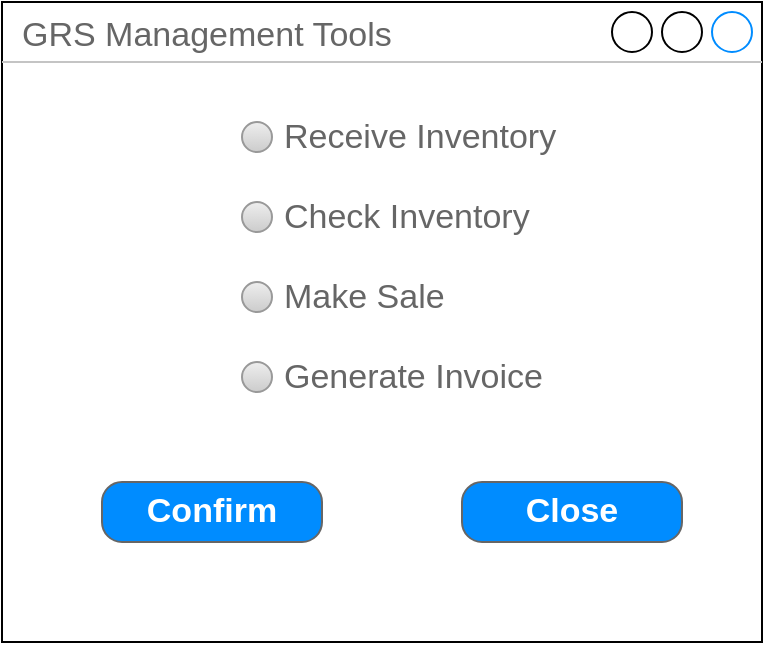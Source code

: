 <mxfile version="20.8.10" type="device" pages="6"><diagram name="Home Screen" id="MiWEjFYJr3pqHURUvidS"><mxGraphModel dx="794" dy="519" grid="1" gridSize="10" guides="1" tooltips="1" connect="1" arrows="1" fold="1" page="1" pageScale="1" pageWidth="850" pageHeight="1100" math="0" shadow="0"><root><mxCell id="0"/><mxCell id="1" parent="0"/><mxCell id="nT2KGdZAh8nCApTr2G0B-1" value="GRS Management Tools" style="strokeWidth=1;shadow=0;dashed=0;align=center;html=1;shape=mxgraph.mockup.containers.window;align=left;verticalAlign=top;spacingLeft=8;strokeColor2=#008cff;strokeColor3=#c4c4c4;fontColor=#666666;mainText=;fontSize=17;labelBackgroundColor=none;" vertex="1" parent="1"><mxGeometry x="140" y="150" width="380" height="320" as="geometry"/></mxCell><mxCell id="nT2KGdZAh8nCApTr2G0B-2" value="Make Sale" style="shape=ellipse;fillColor=#eeeeee;strokeColor=#999999;gradientColor=#cccccc;html=1;align=left;spacingLeft=4;fontSize=17;fontColor=#666666;labelPosition=right;shadow=0;" vertex="1" parent="1"><mxGeometry x="260" y="290" width="15" height="15" as="geometry"/></mxCell><mxCell id="nT2KGdZAh8nCApTr2G0B-4" value="Receive Inventory" style="shape=ellipse;fillColor=#eeeeee;strokeColor=#999999;gradientColor=#cccccc;html=1;align=left;spacingLeft=4;fontSize=17;fontColor=#666666;labelPosition=right;shadow=0;" vertex="1" parent="1"><mxGeometry x="260" y="210" width="15" height="15" as="geometry"/></mxCell><mxCell id="nT2KGdZAh8nCApTr2G0B-7" value="Confirm" style="strokeWidth=1;shadow=0;dashed=0;align=center;html=1;shape=mxgraph.mockup.buttons.button;strokeColor=#666666;fontColor=#ffffff;mainText=;buttonStyle=round;fontSize=17;fontStyle=1;fillColor=#008cff;whiteSpace=wrap;" vertex="1" parent="1"><mxGeometry x="190" y="390" width="110" height="30" as="geometry"/></mxCell><mxCell id="nT2KGdZAh8nCApTr2G0B-8" value="Close" style="strokeWidth=1;shadow=0;dashed=0;align=center;html=1;shape=mxgraph.mockup.buttons.button;strokeColor=#666666;fontColor=#ffffff;mainText=;buttonStyle=round;fontSize=17;fontStyle=1;fillColor=#008cff;whiteSpace=wrap;" vertex="1" parent="1"><mxGeometry x="370" y="390" width="110" height="30" as="geometry"/></mxCell><mxCell id="d3V_6Y823SFK3kWMPxw2-1" value="Check Inventory" style="shape=ellipse;fillColor=#eeeeee;strokeColor=#999999;gradientColor=#cccccc;html=1;align=left;spacingLeft=4;fontSize=17;fontColor=#666666;labelPosition=right;shadow=0;" vertex="1" parent="1"><mxGeometry x="260" y="250" width="15" height="15" as="geometry"/></mxCell><mxCell id="d3V_6Y823SFK3kWMPxw2-2" value="Generate Invoice" style="shape=ellipse;fillColor=#eeeeee;strokeColor=#999999;gradientColor=#cccccc;html=1;align=left;spacingLeft=4;fontSize=17;fontColor=#666666;labelPosition=right;shadow=0;" vertex="1" parent="1"><mxGeometry x="260" y="330" width="15" height="15" as="geometry"/></mxCell></root></mxGraphModel></diagram><diagram id="9E4KWjwXnD2KUMWaACeO" name="Make Sale"><mxGraphModel dx="954" dy="698" grid="1" gridSize="10" guides="1" tooltips="1" connect="1" arrows="1" fold="1" page="1" pageScale="1" pageWidth="850" pageHeight="1100" math="0" shadow="0"><root><mxCell id="0"/><mxCell id="1" parent="0"/><mxCell id="Bp8ndtYmT5w1mCMN306c-1" value="GRS Management Tools" style="strokeWidth=1;shadow=0;dashed=0;align=center;html=1;shape=mxgraph.mockup.containers.window;align=left;verticalAlign=top;spacingLeft=8;strokeColor2=#008cff;strokeColor3=#c4c4c4;fontColor=#666666;mainText=;fontSize=17;labelBackgroundColor=none;" vertex="1" parent="1"><mxGeometry x="140" y="150" width="380" height="320" as="geometry"/></mxCell><mxCell id="Bp8ndtYmT5w1mCMN306c-2" value="&lt;p style=&quot;line-height: 0%;&quot;&gt;1&lt;br&gt;&lt;/p&gt;" style="strokeWidth=1;shadow=0;dashed=0;align=center;html=1;shape=mxgraph.mockup.forms.spinner;strokeColor=#999999;spinLayout=right;spinStyle=normal;adjStyle=triangle;fillColor=#aaddff;fontSize=17;fontColor=#666666;mainText=;html=1;overflow=fill;" vertex="1" parent="1"><mxGeometry x="390" y="290" width="80" height="30" as="geometry"/></mxCell><mxCell id="Bp8ndtYmT5w1mCMN306c-3" value="" style="strokeWidth=1;shadow=0;dashed=0;align=center;html=1;shape=mxgraph.mockup.text.textBox;fontColor=#666666;align=left;fontSize=17;spacingLeft=4;spacingTop=-3;strokeColor=#666666;mainText=" vertex="1" parent="1"><mxGeometry x="180" y="290" width="150" height="30" as="geometry"/></mxCell><mxCell id="_60VzrPBS6EIaQmugwnG-1" value="Item Number" style="text;html=1;strokeColor=none;fillColor=none;align=center;verticalAlign=middle;whiteSpace=wrap;rounded=0;fontSize=17;" vertex="1" parent="1"><mxGeometry x="180" y="260" width="150" height="30" as="geometry"/></mxCell><mxCell id="_60VzrPBS6EIaQmugwnG-2" value="Quantity" style="text;html=1;strokeColor=none;fillColor=none;align=center;verticalAlign=middle;whiteSpace=wrap;rounded=0;fontSize=17;" vertex="1" parent="1"><mxGeometry x="390" y="260" width="80" height="30" as="geometry"/></mxCell><mxCell id="_60VzrPBS6EIaQmugwnG-3" value="Sell" style="strokeWidth=1;shadow=0;dashed=0;align=center;html=1;shape=mxgraph.mockup.buttons.button;strokeColor=#666666;fontColor=#ffffff;mainText=;buttonStyle=round;fontSize=17;fontStyle=1;fillColor=#008cff;whiteSpace=wrap;" vertex="1" parent="1"><mxGeometry x="200" y="390" width="110" height="40" as="geometry"/></mxCell><mxCell id="_60VzrPBS6EIaQmugwnG-4" value="Cancel" style="strokeWidth=1;shadow=0;dashed=0;align=center;html=1;shape=mxgraph.mockup.buttons.button;strokeColor=#666666;fontColor=#ffffff;mainText=;buttonStyle=round;fontSize=17;fontStyle=1;fillColor=#008cff;whiteSpace=wrap;" vertex="1" parent="1"><mxGeometry x="360" y="390" width="110" height="40" as="geometry"/></mxCell><mxCell id="_v-C4OzMBepm59vROIFM-1" value="Make Sale" style="text;html=1;strokeColor=none;fillColor=none;align=center;verticalAlign=middle;whiteSpace=wrap;rounded=0;fontSize=17;fontStyle=1" vertex="1" parent="1"><mxGeometry x="255" y="210" width="150" height="30" as="geometry"/></mxCell><mxCell id="E88FxbpbNe6myARhYZeH-1" value="Home" style="strokeWidth=1;shadow=0;dashed=0;align=center;html=1;shape=mxgraph.mockup.buttons.button;strokeColor=#666666;fontColor=#ffffff;mainText=;buttonStyle=round;fontSize=17;fontStyle=1;fillColor=#008cff;whiteSpace=wrap;" vertex="1" parent="1"><mxGeometry x="150" y="190" width="60" height="40" as="geometry"/></mxCell></root></mxGraphModel></diagram><diagram id="ti9tkwXJmVSBA1AT5mID" name="Receive Inventory"><mxGraphModel dx="954" dy="698" grid="1" gridSize="10" guides="1" tooltips="1" connect="1" arrows="1" fold="1" page="1" pageScale="1" pageWidth="850" pageHeight="1100" math="0" shadow="0"><root><mxCell id="0"/><mxCell id="1" parent="0"/><mxCell id="6OuMGi_QYgPmPE7GZ1R0-1" value="GRS Management Tools" style="strokeWidth=1;shadow=0;dashed=0;align=center;html=1;shape=mxgraph.mockup.containers.window;align=left;verticalAlign=top;spacingLeft=8;strokeColor2=#008cff;strokeColor3=#c4c4c4;fontColor=#666666;mainText=;fontSize=17;labelBackgroundColor=none;" vertex="1" parent="1"><mxGeometry x="140" y="150" width="380" height="320" as="geometry"/></mxCell><mxCell id="6OuMGi_QYgPmPE7GZ1R0-2" value="&lt;p style=&quot;line-height: 0%;&quot;&gt;1&lt;br&gt;&lt;/p&gt;" style="strokeWidth=1;shadow=0;dashed=0;align=center;html=1;shape=mxgraph.mockup.forms.spinner;strokeColor=#999999;spinLayout=right;spinStyle=normal;adjStyle=triangle;fillColor=#aaddff;fontSize=17;fontColor=#666666;mainText=;html=1;overflow=fill;" vertex="1" parent="1"><mxGeometry x="390" y="290" width="80" height="30" as="geometry"/></mxCell><mxCell id="6OuMGi_QYgPmPE7GZ1R0-3" value="" style="strokeWidth=1;shadow=0;dashed=0;align=center;html=1;shape=mxgraph.mockup.text.textBox;fontColor=#666666;align=left;fontSize=17;spacingLeft=4;spacingTop=-3;strokeColor=#666666;mainText=" vertex="1" parent="1"><mxGeometry x="180" y="290" width="150" height="30" as="geometry"/></mxCell><mxCell id="6OuMGi_QYgPmPE7GZ1R0-4" value="Item Number" style="text;html=1;strokeColor=none;fillColor=none;align=center;verticalAlign=middle;whiteSpace=wrap;rounded=0;fontSize=17;" vertex="1" parent="1"><mxGeometry x="180" y="260" width="150" height="30" as="geometry"/></mxCell><mxCell id="6OuMGi_QYgPmPE7GZ1R0-5" value="Quantity" style="text;html=1;strokeColor=none;fillColor=none;align=center;verticalAlign=middle;whiteSpace=wrap;rounded=0;fontSize=17;" vertex="1" parent="1"><mxGeometry x="390" y="260" width="80" height="30" as="geometry"/></mxCell><mxCell id="6OuMGi_QYgPmPE7GZ1R0-6" value="Update" style="strokeWidth=1;shadow=0;dashed=0;align=center;html=1;shape=mxgraph.mockup.buttons.button;strokeColor=#666666;fontColor=#ffffff;mainText=;buttonStyle=round;fontSize=17;fontStyle=1;fillColor=#008cff;whiteSpace=wrap;" vertex="1" parent="1"><mxGeometry x="200" y="390" width="110" height="40" as="geometry"/></mxCell><mxCell id="6OuMGi_QYgPmPE7GZ1R0-7" value="Cancel" style="strokeWidth=1;shadow=0;dashed=0;align=center;html=1;shape=mxgraph.mockup.buttons.button;strokeColor=#666666;fontColor=#ffffff;mainText=;buttonStyle=round;fontSize=17;fontStyle=1;fillColor=#008cff;whiteSpace=wrap;" vertex="1" parent="1"><mxGeometry x="360" y="390" width="110" height="40" as="geometry"/></mxCell><mxCell id="oxdSZEqSrrP47NLnobbO-1" value="Receive Inventory" style="text;html=1;strokeColor=none;fillColor=none;align=center;verticalAlign=middle;whiteSpace=wrap;rounded=0;fontSize=17;fontStyle=1" vertex="1" parent="1"><mxGeometry x="255" y="210" width="150" height="30" as="geometry"/></mxCell><mxCell id="8CR8UH81XFDRffl8lsFZ-1" value="Home" style="strokeWidth=1;shadow=0;dashed=0;align=center;html=1;shape=mxgraph.mockup.buttons.button;strokeColor=#666666;fontColor=#ffffff;mainText=;buttonStyle=round;fontSize=17;fontStyle=1;fillColor=#008cff;whiteSpace=wrap;" vertex="1" parent="1"><mxGeometry x="150" y="190" width="60" height="40" as="geometry"/></mxCell></root></mxGraphModel></diagram><diagram id="kL115Q2AkW7LHiLFXRcq" name="Check Inventory"><mxGraphModel dx="954" dy="698" grid="1" gridSize="10" guides="1" tooltips="1" connect="1" arrows="1" fold="1" page="1" pageScale="1" pageWidth="850" pageHeight="1100" math="0" shadow="0"><root><mxCell id="0"/><mxCell id="1" parent="0"/><mxCell id="izpdb_0VAz9wgpKvuksl-1" value="GRS Management Tools" style="strokeWidth=1;shadow=0;dashed=0;align=center;html=1;shape=mxgraph.mockup.containers.window;align=left;verticalAlign=top;spacingLeft=8;strokeColor2=#008cff;strokeColor3=#c4c4c4;fontColor=#666666;mainText=;fontSize=17;labelBackgroundColor=none;" vertex="1" parent="1"><mxGeometry x="140" y="150" width="380" height="320" as="geometry"/></mxCell><mxCell id="izpdb_0VAz9wgpKvuksl-6" value="Check" style="strokeWidth=1;shadow=0;dashed=0;align=center;html=1;shape=mxgraph.mockup.buttons.button;strokeColor=#666666;fontColor=#ffffff;mainText=;buttonStyle=round;fontSize=17;fontStyle=1;fillColor=#008cff;whiteSpace=wrap;" vertex="1" parent="1"><mxGeometry x="200" y="390" width="110" height="40" as="geometry"/></mxCell><mxCell id="izpdb_0VAz9wgpKvuksl-7" value="Cancel" style="strokeWidth=1;shadow=0;dashed=0;align=center;html=1;shape=mxgraph.mockup.buttons.button;strokeColor=#666666;fontColor=#ffffff;mainText=;buttonStyle=round;fontSize=17;fontStyle=1;fillColor=#008cff;whiteSpace=wrap;" vertex="1" parent="1"><mxGeometry x="360" y="390" width="110" height="40" as="geometry"/></mxCell><mxCell id="izpdb_0VAz9wgpKvuksl-8" value="Check Inventory" style="text;html=1;strokeColor=none;fillColor=none;align=center;verticalAlign=middle;whiteSpace=wrap;rounded=0;fontSize=17;fontStyle=1" vertex="1" parent="1"><mxGeometry x="255" y="210" width="150" height="30" as="geometry"/></mxCell><mxCell id="x9rByjFxZj3w0f4Fedx--1" value="Home" style="strokeWidth=1;shadow=0;dashed=0;align=center;html=1;shape=mxgraph.mockup.buttons.button;strokeColor=#666666;fontColor=#ffffff;mainText=;buttonStyle=round;fontSize=17;fontStyle=1;fillColor=#008cff;whiteSpace=wrap;" vertex="1" parent="1"><mxGeometry x="150" y="190" width="60" height="40" as="geometry"/></mxCell><mxCell id="x9rByjFxZj3w0f4Fedx--3" value="All Inventory" style="shape=ellipse;fillColor=#eeeeee;strokeColor=#999999;gradientColor=#cccccc;html=1;align=left;spacingLeft=4;fontSize=17;fontColor=#666666;labelPosition=right;shadow=0;" vertex="1" parent="1"><mxGeometry x="270" y="270" width="15" height="15" as="geometry"/></mxCell><mxCell id="x9rByjFxZj3w0f4Fedx--4" value="By Item Number" style="shape=ellipse;fillColor=#eeeeee;strokeColor=#999999;gradientColor=#cccccc;html=1;align=left;spacingLeft=4;fontSize=17;fontColor=#666666;labelPosition=right;shadow=0;" vertex="1" parent="1"><mxGeometry x="270" y="320" width="15" height="15" as="geometry"/></mxCell></root></mxGraphModel></diagram><diagram id="6oBhY11b1sQFKrBWtC4_" name="Inventory by Number"><mxGraphModel dx="954" dy="698" grid="1" gridSize="10" guides="1" tooltips="1" connect="1" arrows="1" fold="1" page="1" pageScale="1" pageWidth="850" pageHeight="1100" math="0" shadow="0"><root><mxCell id="0"/><mxCell id="1" parent="0"/><mxCell id="6IfLUdNy2Kn2bLTt_PXV-1" value="GRS Management Tools" style="strokeWidth=1;shadow=0;dashed=0;align=center;html=1;shape=mxgraph.mockup.containers.window;align=left;verticalAlign=top;spacingLeft=8;strokeColor2=#008cff;strokeColor3=#c4c4c4;fontColor=#666666;mainText=;fontSize=17;labelBackgroundColor=none;" vertex="1" parent="1"><mxGeometry x="140" y="150" width="380" height="320" as="geometry"/></mxCell><mxCell id="6IfLUdNy2Kn2bLTt_PXV-2" value="Check" style="strokeWidth=1;shadow=0;dashed=0;align=center;html=1;shape=mxgraph.mockup.buttons.button;strokeColor=#666666;fontColor=#ffffff;mainText=;buttonStyle=round;fontSize=17;fontStyle=1;fillColor=#008cff;whiteSpace=wrap;" vertex="1" parent="1"><mxGeometry x="200" y="390" width="110" height="40" as="geometry"/></mxCell><mxCell id="6IfLUdNy2Kn2bLTt_PXV-3" value="Cancel" style="strokeWidth=1;shadow=0;dashed=0;align=center;html=1;shape=mxgraph.mockup.buttons.button;strokeColor=#666666;fontColor=#ffffff;mainText=;buttonStyle=round;fontSize=17;fontStyle=1;fillColor=#008cff;whiteSpace=wrap;" vertex="1" parent="1"><mxGeometry x="360" y="390" width="110" height="40" as="geometry"/></mxCell><mxCell id="6IfLUdNy2Kn2bLTt_PXV-4" value="Check Inventory" style="text;html=1;strokeColor=none;fillColor=none;align=center;verticalAlign=middle;whiteSpace=wrap;rounded=0;fontSize=17;fontStyle=1" vertex="1" parent="1"><mxGeometry x="255" y="210" width="150" height="30" as="geometry"/></mxCell><mxCell id="6IfLUdNy2Kn2bLTt_PXV-5" value="Home" style="strokeWidth=1;shadow=0;dashed=0;align=center;html=1;shape=mxgraph.mockup.buttons.button;strokeColor=#666666;fontColor=#ffffff;mainText=;buttonStyle=round;fontSize=17;fontStyle=1;fillColor=#008cff;whiteSpace=wrap;" vertex="1" parent="1"><mxGeometry x="150" y="190" width="60" height="40" as="geometry"/></mxCell><mxCell id="mkZX3UZI_QzVHN-COSz_-1" value="" style="strokeWidth=1;shadow=0;dashed=0;align=center;html=1;shape=mxgraph.mockup.text.textBox;fontColor=#666666;align=left;fontSize=17;spacingLeft=4;spacingTop=-3;strokeColor=#666666;mainText=" vertex="1" parent="1"><mxGeometry x="255" y="300" width="150" height="30" as="geometry"/></mxCell><mxCell id="mkZX3UZI_QzVHN-COSz_-2" value="Item Number" style="text;html=1;strokeColor=none;fillColor=none;align=center;verticalAlign=middle;whiteSpace=wrap;rounded=0;fontSize=17;" vertex="1" parent="1"><mxGeometry x="255" y="270" width="150" height="30" as="geometry"/></mxCell></root></mxGraphModel></diagram><diagram id="t0pRM0vhrGTIMxe2N8td" name="Generate Invoice"><mxGraphModel dx="954" dy="698" grid="1" gridSize="10" guides="1" tooltips="1" connect="1" arrows="1" fold="1" page="1" pageScale="1" pageWidth="850" pageHeight="1100" math="0" shadow="0"><root><mxCell id="0"/><mxCell id="1" parent="0"/><mxCell id="LXll_mBUecKQzVcca8iR-1" value="GRS Management Tools" style="strokeWidth=1;shadow=0;dashed=0;align=center;html=1;shape=mxgraph.mockup.containers.window;align=left;verticalAlign=top;spacingLeft=8;strokeColor2=#008cff;strokeColor3=#c4c4c4;fontColor=#666666;mainText=;fontSize=17;labelBackgroundColor=none;" vertex="1" parent="1"><mxGeometry x="140" y="150" width="380" height="320" as="geometry"/></mxCell><mxCell id="LXll_mBUecKQzVcca8iR-2" value="Generate" style="strokeWidth=1;shadow=0;dashed=0;align=center;html=1;shape=mxgraph.mockup.buttons.button;strokeColor=#666666;fontColor=#ffffff;mainText=;buttonStyle=round;fontSize=17;fontStyle=1;fillColor=#008cff;whiteSpace=wrap;" vertex="1" parent="1"><mxGeometry x="200" y="390" width="110" height="40" as="geometry"/></mxCell><mxCell id="LXll_mBUecKQzVcca8iR-3" value="Cancel" style="strokeWidth=1;shadow=0;dashed=0;align=center;html=1;shape=mxgraph.mockup.buttons.button;strokeColor=#666666;fontColor=#ffffff;mainText=;buttonStyle=round;fontSize=17;fontStyle=1;fillColor=#008cff;whiteSpace=wrap;" vertex="1" parent="1"><mxGeometry x="360" y="390" width="110" height="40" as="geometry"/></mxCell><mxCell id="LXll_mBUecKQzVcca8iR-4" value="Generate Invoice" style="text;html=1;strokeColor=none;fillColor=none;align=center;verticalAlign=middle;whiteSpace=wrap;rounded=0;fontSize=17;fontStyle=1" vertex="1" parent="1"><mxGeometry x="255" y="210" width="150" height="30" as="geometry"/></mxCell><mxCell id="LXll_mBUecKQzVcca8iR-5" value="Home" style="strokeWidth=1;shadow=0;dashed=0;align=center;html=1;shape=mxgraph.mockup.buttons.button;strokeColor=#666666;fontColor=#ffffff;mainText=;buttonStyle=round;fontSize=17;fontStyle=1;fillColor=#008cff;whiteSpace=wrap;" vertex="1" parent="1"><mxGeometry x="150" y="190" width="60" height="40" as="geometry"/></mxCell><mxCell id="LXll_mBUecKQzVcca8iR-6" value="" style="strokeWidth=1;shadow=0;dashed=0;align=center;html=1;shape=mxgraph.mockup.text.textBox;fontColor=#666666;align=left;fontSize=17;spacingLeft=4;spacingTop=-3;strokeColor=#666666;mainText=" vertex="1" parent="1"><mxGeometry x="255" y="300" width="150" height="30" as="geometry"/></mxCell><mxCell id="LXll_mBUecKQzVcca8iR-7" value="Invoice Number" style="text;html=1;strokeColor=none;fillColor=none;align=center;verticalAlign=middle;whiteSpace=wrap;rounded=0;fontSize=17;" vertex="1" parent="1"><mxGeometry x="255" y="270" width="150" height="30" as="geometry"/></mxCell></root></mxGraphModel></diagram></mxfile>